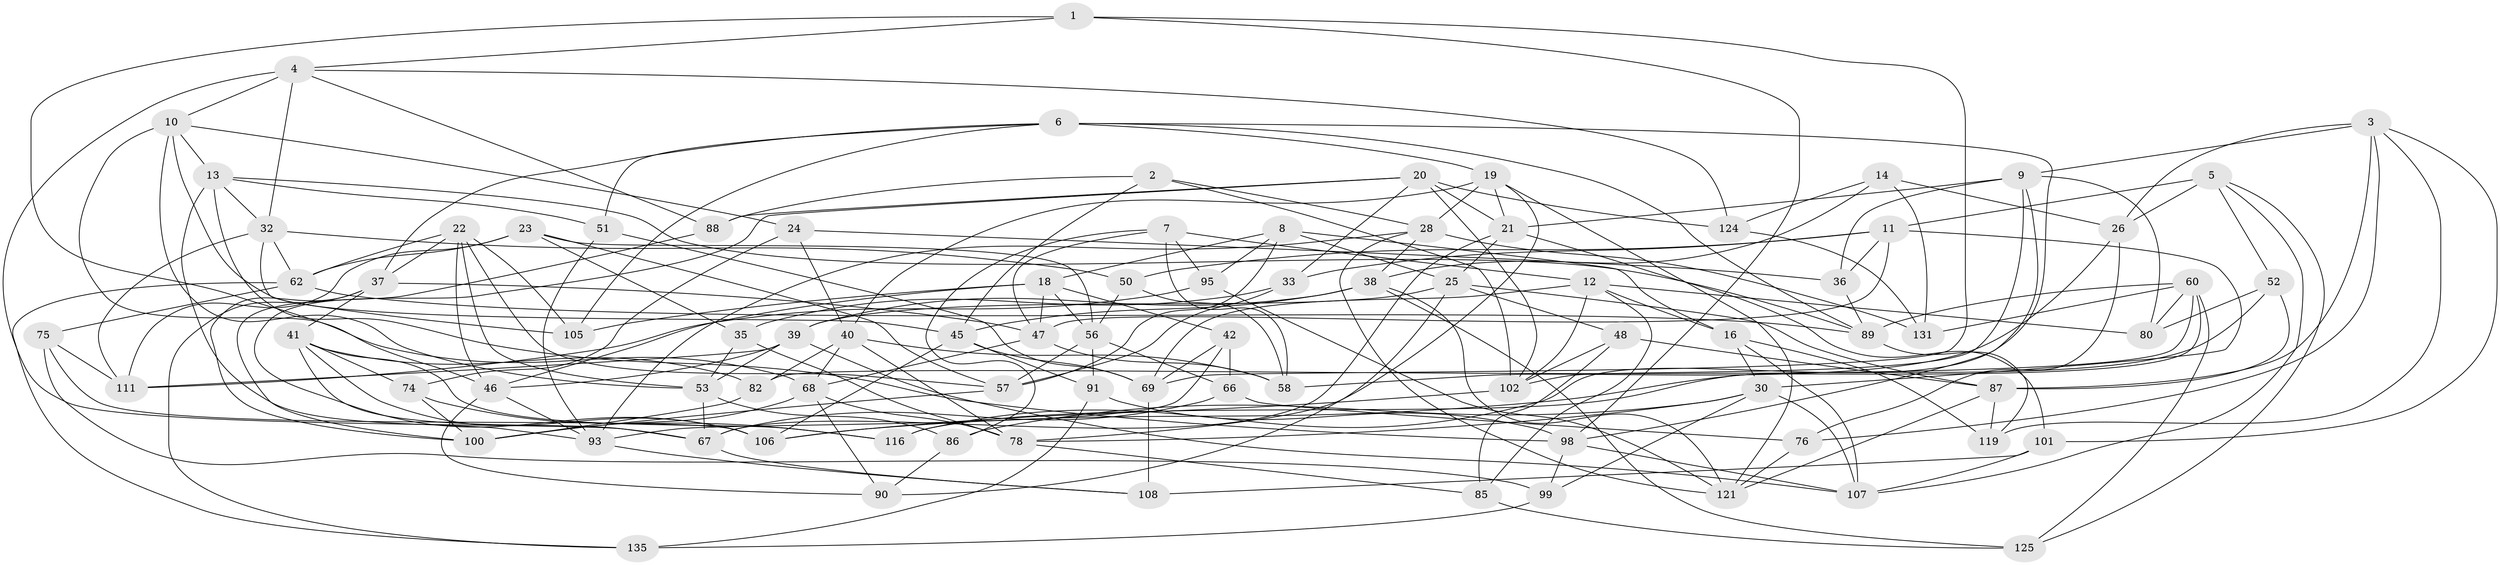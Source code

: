 // original degree distribution, {4: 1.0}
// Generated by graph-tools (version 1.1) at 2025/11/02/27/25 16:11:46]
// undirected, 85 vertices, 217 edges
graph export_dot {
graph [start="1"]
  node [color=gray90,style=filled];
  1;
  2;
  3 [super="+34"];
  4 [super="+17"];
  5 [super="+15"];
  6 [super="+27"];
  7 [super="+136"];
  8 [super="+44"];
  9 [super="+130"];
  10 [super="+29"];
  11 [super="+64"];
  12 [super="+31"];
  13 [super="+55"];
  14;
  16 [super="+43"];
  18 [super="+126"];
  19 [super="+110"];
  20 [super="+103"];
  21 [super="+59"];
  22 [super="+79"];
  23 [super="+120"];
  24;
  25 [super="+84"];
  26 [super="+81"];
  28 [super="+54"];
  30 [super="+114"];
  32 [super="+49"];
  33;
  35;
  36;
  37 [super="+77"];
  38 [super="+96"];
  39 [super="+63"];
  40 [super="+61"];
  41 [super="+109"];
  42;
  45 [super="+123"];
  46 [super="+92"];
  47 [super="+115"];
  48;
  50;
  51;
  52;
  53 [super="+122"];
  56 [super="+72"];
  57 [super="+65"];
  58 [super="+71"];
  60 [super="+73"];
  62 [super="+83"];
  66;
  67 [super="+118"];
  68 [super="+97"];
  69 [super="+70"];
  74;
  75;
  76;
  78 [super="+94"];
  80;
  82;
  85;
  86;
  87 [super="+128"];
  88;
  89 [super="+134"];
  90;
  91;
  93 [super="+132"];
  95;
  98 [super="+104"];
  99;
  100 [super="+133"];
  101;
  102 [super="+117"];
  105;
  106 [super="+112"];
  107 [super="+129"];
  108;
  111 [super="+113"];
  116;
  119;
  121 [super="+127"];
  124;
  125;
  131;
  135;
  1 -- 98;
  1 -- 68;
  1 -- 69;
  1 -- 4;
  2 -- 28;
  2 -- 88;
  2 -- 102;
  2 -- 45;
  3 -- 76;
  3 -- 119;
  3 -- 87;
  3 -- 9;
  3 -- 26;
  3 -- 101;
  4 -- 124;
  4 -- 88;
  4 -- 32;
  4 -- 10;
  4 -- 67;
  5 -- 125;
  5 -- 11;
  5 -- 26 [weight=2];
  5 -- 107;
  5 -- 52;
  6 -- 116;
  6 -- 105;
  6 -- 51;
  6 -- 37;
  6 -- 89;
  6 -- 19;
  7 -- 95;
  7 -- 12;
  7 -- 58 [weight=2];
  7 -- 47;
  7 -- 86;
  8 -- 25;
  8 -- 16 [weight=2];
  8 -- 95;
  8 -- 57;
  8 -- 18;
  9 -- 102;
  9 -- 36;
  9 -- 80;
  9 -- 98;
  9 -- 21;
  10 -- 46;
  10 -- 53;
  10 -- 24;
  10 -- 45;
  10 -- 13;
  11 -- 50;
  11 -- 36;
  11 -- 33;
  11 -- 30;
  11 -- 47;
  12 -- 80;
  12 -- 102;
  12 -- 69;
  12 -- 85;
  12 -- 16;
  13 -- 98;
  13 -- 32;
  13 -- 89;
  13 -- 51;
  13 -- 93;
  14 -- 131;
  14 -- 124;
  14 -- 26;
  14 -- 38;
  16 -- 30;
  16 -- 107;
  16 -- 119;
  18 -- 47;
  18 -- 42;
  18 -- 105;
  18 -- 56;
  18 -- 46;
  19 -- 28;
  19 -- 121;
  19 -- 40;
  19 -- 78;
  19 -- 21;
  20 -- 88;
  20 -- 33;
  20 -- 124;
  20 -- 106;
  20 -- 102;
  20 -- 21;
  21 -- 67;
  21 -- 25;
  21 -- 101;
  22 -- 46;
  22 -- 62;
  22 -- 105;
  22 -- 57;
  22 -- 37;
  22 -- 53;
  23 -- 57;
  23 -- 111 [weight=2];
  23 -- 62;
  23 -- 56;
  23 -- 35;
  24 -- 74;
  24 -- 40;
  24 -- 36;
  25 -- 87;
  25 -- 48;
  25 -- 90;
  25 -- 39;
  26 -- 58;
  26 -- 76;
  28 -- 93;
  28 -- 121;
  28 -- 131;
  28 -- 38;
  30 -- 86;
  30 -- 107;
  30 -- 99;
  30 -- 78;
  32 -- 111;
  32 -- 105;
  32 -- 50;
  32 -- 62;
  33 -- 35;
  33 -- 57;
  35 -- 78;
  35 -- 53;
  36 -- 89;
  37 -- 135;
  37 -- 41;
  37 -- 100;
  37 -- 47;
  38 -- 39;
  38 -- 121;
  38 -- 125;
  38 -- 45;
  39 -- 111;
  39 -- 53;
  39 -- 107;
  39 -- 46;
  40 -- 68;
  40 -- 58;
  40 -- 82;
  40 -- 78;
  41 -- 82;
  41 -- 116;
  41 -- 74;
  41 -- 106;
  41 -- 67;
  42 -- 66;
  42 -- 69;
  42 -- 93;
  45 -- 91;
  45 -- 106;
  45 -- 69;
  46 -- 93;
  46 -- 90;
  47 -- 68;
  47 -- 58;
  48 -- 85;
  48 -- 87;
  48 -- 102;
  50 -- 58;
  50 -- 56;
  51 -- 93;
  51 -- 69;
  52 -- 106;
  52 -- 80;
  52 -- 87;
  53 -- 67;
  53 -- 86;
  56 -- 91;
  56 -- 66;
  56 -- 57;
  57 -- 100;
  60 -- 80;
  60 -- 82;
  60 -- 131;
  60 -- 116;
  60 -- 89;
  60 -- 125;
  62 -- 135;
  62 -- 75;
  62 -- 89;
  66 -- 67;
  66 -- 76;
  67 -- 108;
  68 -- 100;
  68 -- 90;
  68 -- 78;
  69 -- 108;
  74 -- 116;
  74 -- 100;
  75 -- 99;
  75 -- 106;
  75 -- 111;
  76 -- 121;
  78 -- 85;
  82 -- 100;
  85 -- 125;
  86 -- 90;
  87 -- 119;
  87 -- 121;
  88 -- 100;
  89 -- 119;
  91 -- 135;
  91 -- 98;
  93 -- 108;
  95 -- 121;
  95 -- 111;
  98 -- 99;
  98 -- 107;
  99 -- 135;
  101 -- 107;
  101 -- 108;
  102 -- 106;
  124 -- 131;
}
